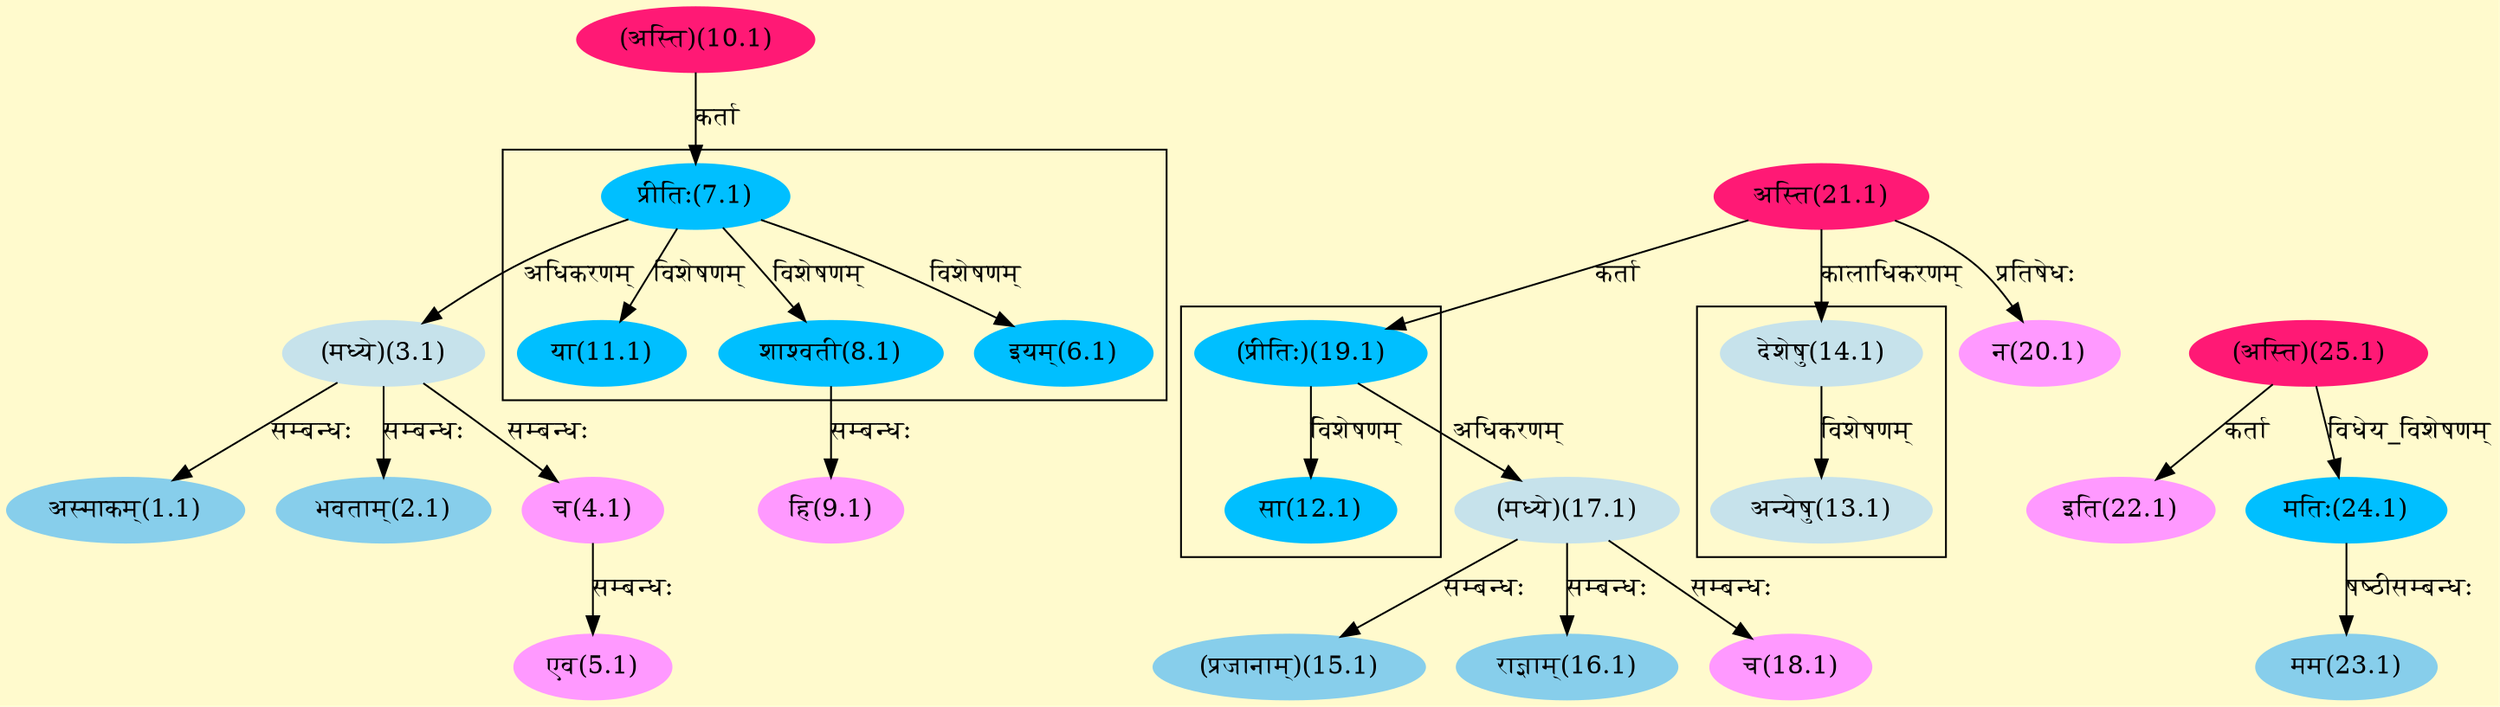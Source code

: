 digraph G{
rankdir=BT;
 compound=true;
 bgcolor="lemonchiffon1";

subgraph cluster_1{
Node6_1 [style=filled, color="#00BFFF" label = "इयम्(6.1)"]
Node7_1 [style=filled, color="#00BFFF" label = "प्रीतिः(7.1)"]
Node8_1 [style=filled, color="#00BFFF" label = "शाश्वती(8.1)"]
Node11_1 [style=filled, color="#00BFFF" label = "या(11.1)"]

}

subgraph cluster_2{
Node12_1 [style=filled, color="#00BFFF" label = "सा(12.1)"]
Node19_1 [style=filled, color="#00BFFF" label = "(प्रीतिः)(19.1)"]

}

subgraph cluster_3{
Node13_1 [style=filled, color="#C6E2EB" label = "अन्येषु(13.1)"]
Node14_1 [style=filled, color="#C6E2EB" label = "देशेषु(14.1)"]

}
Node1_1 [style=filled, color="#87CEEB" label = "अस्माकम्(1.1)"]
Node3_1 [style=filled, color="#C6E2EB" label = "(मध्ये)(3.1)"]
Node2_1 [style=filled, color="#87CEEB" label = "भवताम्(2.1)"]
Node7_1 [style=filled, color="#00BFFF" label = "प्रीतिः(7.1)"]
Node4_1 [style=filled, color="#FF99FF" label = "च(4.1)"]
Node5_1 [style=filled, color="#FF99FF" label = "एव(5.1)"]
Node10_1 [style=filled, color="#FF1975" label = "(अस्ति)(10.1)"]
Node9_1 [style=filled, color="#FF99FF" label = "हि(9.1)"]
Node8_1 [style=filled, color="#00BFFF" label = "शाश्वती(8.1)"]
Node14_1 [style=filled, color="#C6E2EB" label = "देशेषु(14.1)"]
Node21_1 [style=filled, color="#FF1975" label = "अस्ति(21.1)"]
Node15_1 [style=filled, color="#87CEEB" label = "(प्रजानाम्)(15.1)"]
Node17_1 [style=filled, color="#C6E2EB" label = "(मध्ये)(17.1)"]
Node16_1 [style=filled, color="#87CEEB" label = "राज्ञाम्(16.1)"]
Node19_1 [style=filled, color="#00BFFF" label = "(प्रीतिः)(19.1)"]
Node18_1 [style=filled, color="#FF99FF" label = "च(18.1)"]
Node20_1 [style=filled, color="#FF99FF" label = "न(20.1)"]
Node22_1 [style=filled, color="#FF99FF" label = "इति(22.1)"]
Node25_1 [style=filled, color="#FF1975" label = "(अस्ति)(25.1)"]
Node23_1 [style=filled, color="#87CEEB" label = "मम(23.1)"]
Node24_1 [style=filled, color="#00BFFF" label = "मतिः(24.1)"]
/* Start of Relations section */

Node1_1 -> Node3_1 [  label="सम्बन्धः"  dir="back" ]
Node2_1 -> Node3_1 [  label="सम्बन्धः"  dir="back" ]
Node3_1 -> Node7_1 [  label="अधिकरणम्"  dir="back" ]
Node4_1 -> Node3_1 [  label="सम्बन्धः"  dir="back" ]
Node5_1 -> Node4_1 [  label="सम्बन्धः"  dir="back" ]
Node6_1 -> Node7_1 [  label="विशेषणम्"  dir="back" ]
Node7_1 -> Node10_1 [  label="कर्ता"  dir="back" ]
Node8_1 -> Node7_1 [  label="विशेषणम्"  dir="back" ]
Node9_1 -> Node8_1 [  label="सम्बन्धः"  dir="back" ]
Node11_1 -> Node7_1 [  label="विशेषणम्"  dir="back" ]
Node12_1 -> Node19_1 [  label="विशेषणम्"  dir="back" ]
Node13_1 -> Node14_1 [  label="विशेषणम्"  dir="back" ]
Node14_1 -> Node21_1 [  label="कालाधिकरणम्"  dir="back" ]
Node15_1 -> Node17_1 [  label="सम्बन्धः"  dir="back" ]
Node16_1 -> Node17_1 [  label="सम्बन्धः"  dir="back" ]
Node17_1 -> Node19_1 [  label="अधिकरणम्"  dir="back" ]
Node18_1 -> Node17_1 [  label="सम्बन्धः"  dir="back" ]
Node19_1 -> Node21_1 [  label="कर्ता"  dir="back" ]
Node20_1 -> Node21_1 [  label="प्रतिषेधः"  dir="back" ]
Node22_1 -> Node25_1 [  label="कर्ता"  dir="back" ]
Node23_1 -> Node24_1 [  label="षष्ठीसम्बन्धः"  dir="back" ]
Node24_1 -> Node25_1 [  label="विधेय_विशेषणम्"  dir="back" ]
}
